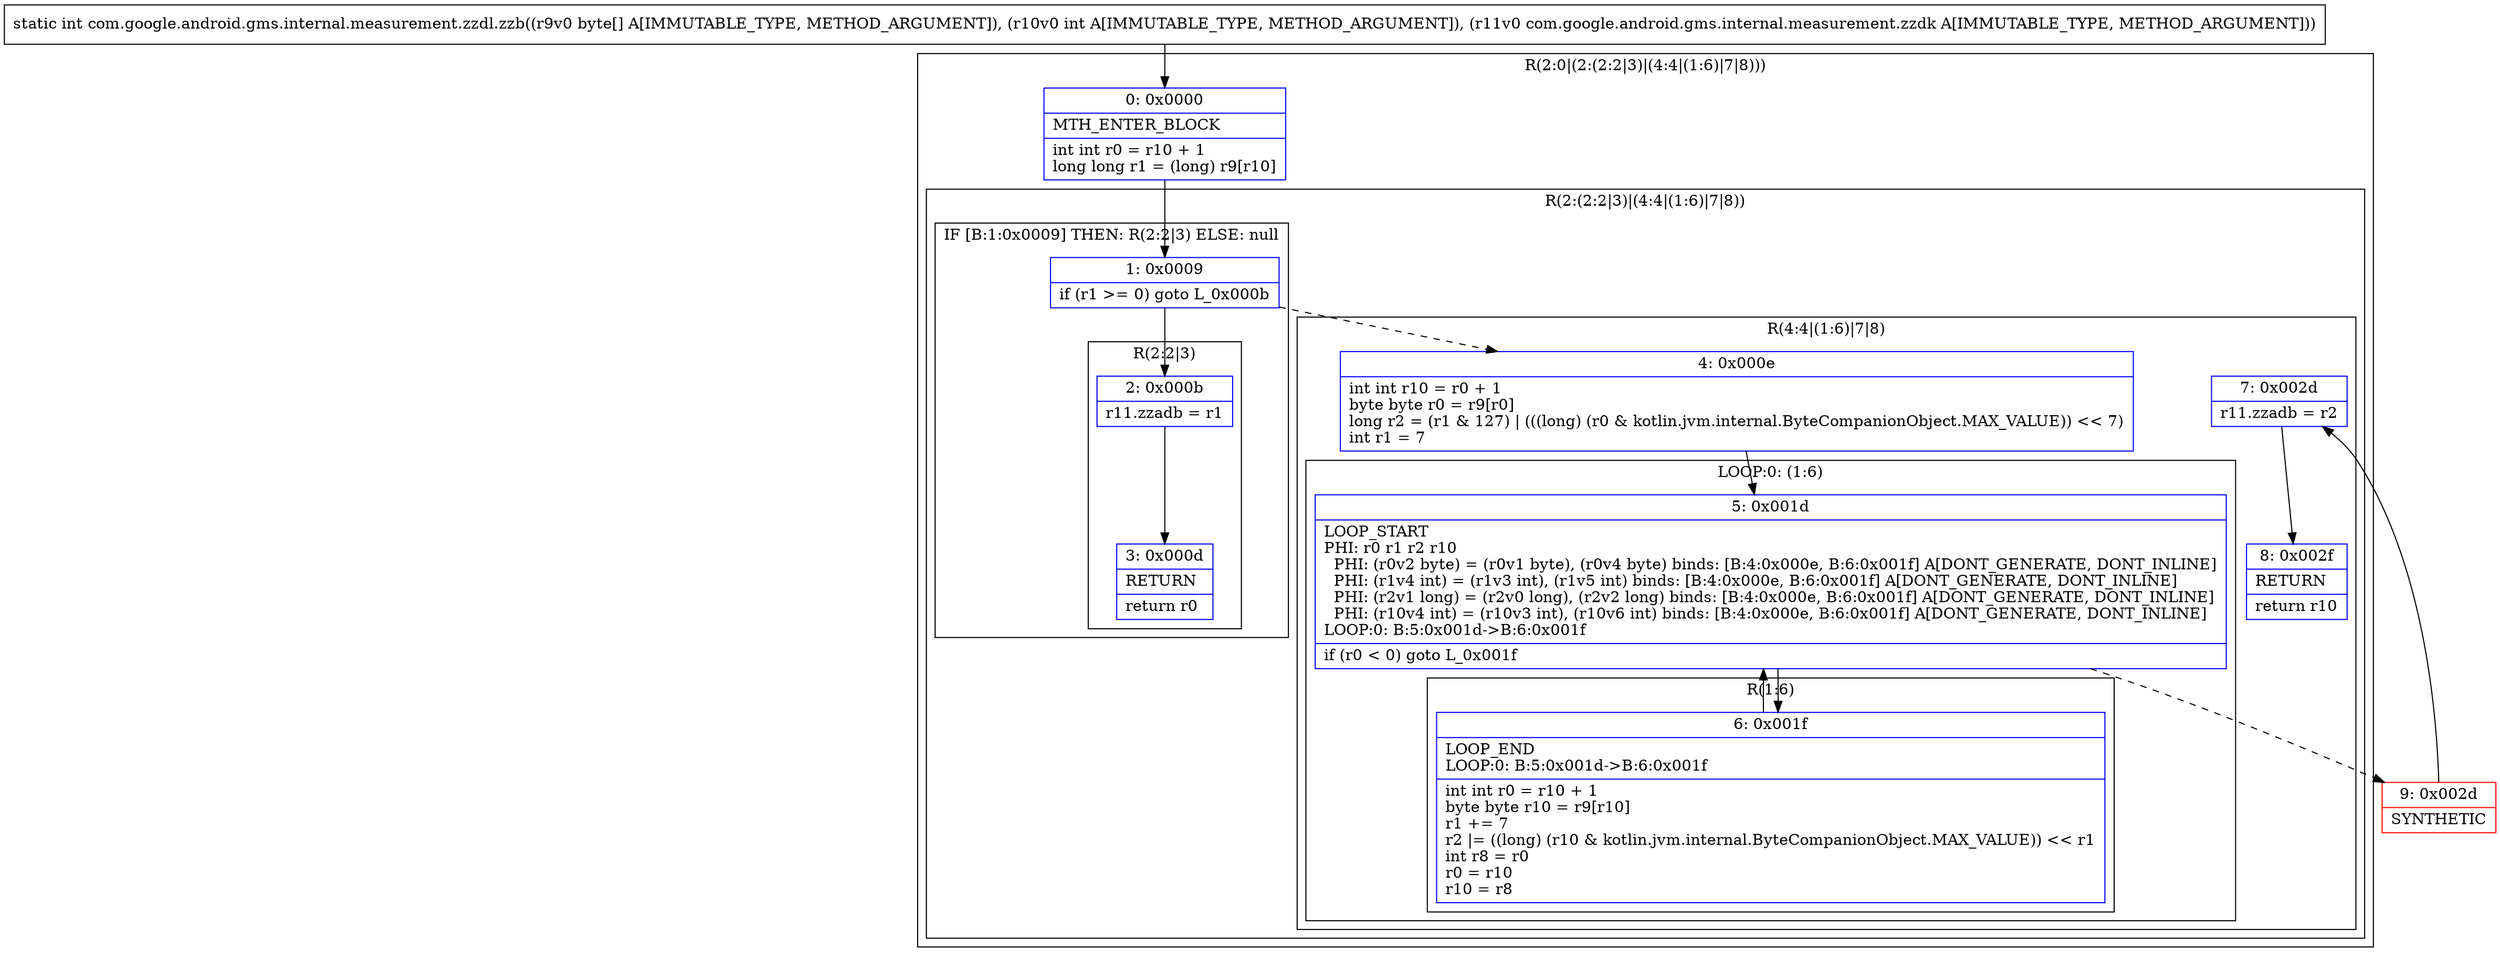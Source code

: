 digraph "CFG forcom.google.android.gms.internal.measurement.zzdl.zzb([BILcom\/google\/android\/gms\/internal\/measurement\/zzdk;)I" {
subgraph cluster_Region_1401034044 {
label = "R(2:0|(2:(2:2|3)|(4:4|(1:6)|7|8)))";
node [shape=record,color=blue];
Node_0 [shape=record,label="{0\:\ 0x0000|MTH_ENTER_BLOCK\l|int int r0 = r10 + 1\llong long r1 = (long) r9[r10]\l}"];
subgraph cluster_Region_1870322501 {
label = "R(2:(2:2|3)|(4:4|(1:6)|7|8))";
node [shape=record,color=blue];
subgraph cluster_IfRegion_808631781 {
label = "IF [B:1:0x0009] THEN: R(2:2|3) ELSE: null";
node [shape=record,color=blue];
Node_1 [shape=record,label="{1\:\ 0x0009|if (r1 \>= 0) goto L_0x000b\l}"];
subgraph cluster_Region_2122764107 {
label = "R(2:2|3)";
node [shape=record,color=blue];
Node_2 [shape=record,label="{2\:\ 0x000b|r11.zzadb = r1\l}"];
Node_3 [shape=record,label="{3\:\ 0x000d|RETURN\l|return r0\l}"];
}
}
subgraph cluster_Region_1061585135 {
label = "R(4:4|(1:6)|7|8)";
node [shape=record,color=blue];
Node_4 [shape=record,label="{4\:\ 0x000e|int int r10 = r0 + 1\lbyte byte r0 = r9[r0]\llong r2 = (r1 & 127) \| (((long) (r0 & kotlin.jvm.internal.ByteCompanionObject.MAX_VALUE)) \<\< 7)\lint r1 = 7\l}"];
subgraph cluster_LoopRegion_997068941 {
label = "LOOP:0: (1:6)";
node [shape=record,color=blue];
Node_5 [shape=record,label="{5\:\ 0x001d|LOOP_START\lPHI: r0 r1 r2 r10 \l  PHI: (r0v2 byte) = (r0v1 byte), (r0v4 byte) binds: [B:4:0x000e, B:6:0x001f] A[DONT_GENERATE, DONT_INLINE]\l  PHI: (r1v4 int) = (r1v3 int), (r1v5 int) binds: [B:4:0x000e, B:6:0x001f] A[DONT_GENERATE, DONT_INLINE]\l  PHI: (r2v1 long) = (r2v0 long), (r2v2 long) binds: [B:4:0x000e, B:6:0x001f] A[DONT_GENERATE, DONT_INLINE]\l  PHI: (r10v4 int) = (r10v3 int), (r10v6 int) binds: [B:4:0x000e, B:6:0x001f] A[DONT_GENERATE, DONT_INLINE]\lLOOP:0: B:5:0x001d\-\>B:6:0x001f\l|if (r0 \< 0) goto L_0x001f\l}"];
subgraph cluster_Region_1943696682 {
label = "R(1:6)";
node [shape=record,color=blue];
Node_6 [shape=record,label="{6\:\ 0x001f|LOOP_END\lLOOP:0: B:5:0x001d\-\>B:6:0x001f\l|int int r0 = r10 + 1\lbyte byte r10 = r9[r10]\lr1 += 7\lr2 \|= ((long) (r10 & kotlin.jvm.internal.ByteCompanionObject.MAX_VALUE)) \<\< r1\lint r8 = r0\lr0 = r10\lr10 = r8\l}"];
}
}
Node_7 [shape=record,label="{7\:\ 0x002d|r11.zzadb = r2\l}"];
Node_8 [shape=record,label="{8\:\ 0x002f|RETURN\l|return r10\l}"];
}
}
}
Node_9 [shape=record,color=red,label="{9\:\ 0x002d|SYNTHETIC\l}"];
MethodNode[shape=record,label="{static int com.google.android.gms.internal.measurement.zzdl.zzb((r9v0 byte[] A[IMMUTABLE_TYPE, METHOD_ARGUMENT]), (r10v0 int A[IMMUTABLE_TYPE, METHOD_ARGUMENT]), (r11v0 com.google.android.gms.internal.measurement.zzdk A[IMMUTABLE_TYPE, METHOD_ARGUMENT])) }"];
MethodNode -> Node_0;
Node_0 -> Node_1;
Node_1 -> Node_2;
Node_1 -> Node_4[style=dashed];
Node_2 -> Node_3;
Node_4 -> Node_5;
Node_5 -> Node_6;
Node_5 -> Node_9[style=dashed];
Node_6 -> Node_5;
Node_7 -> Node_8;
Node_9 -> Node_7;
}

